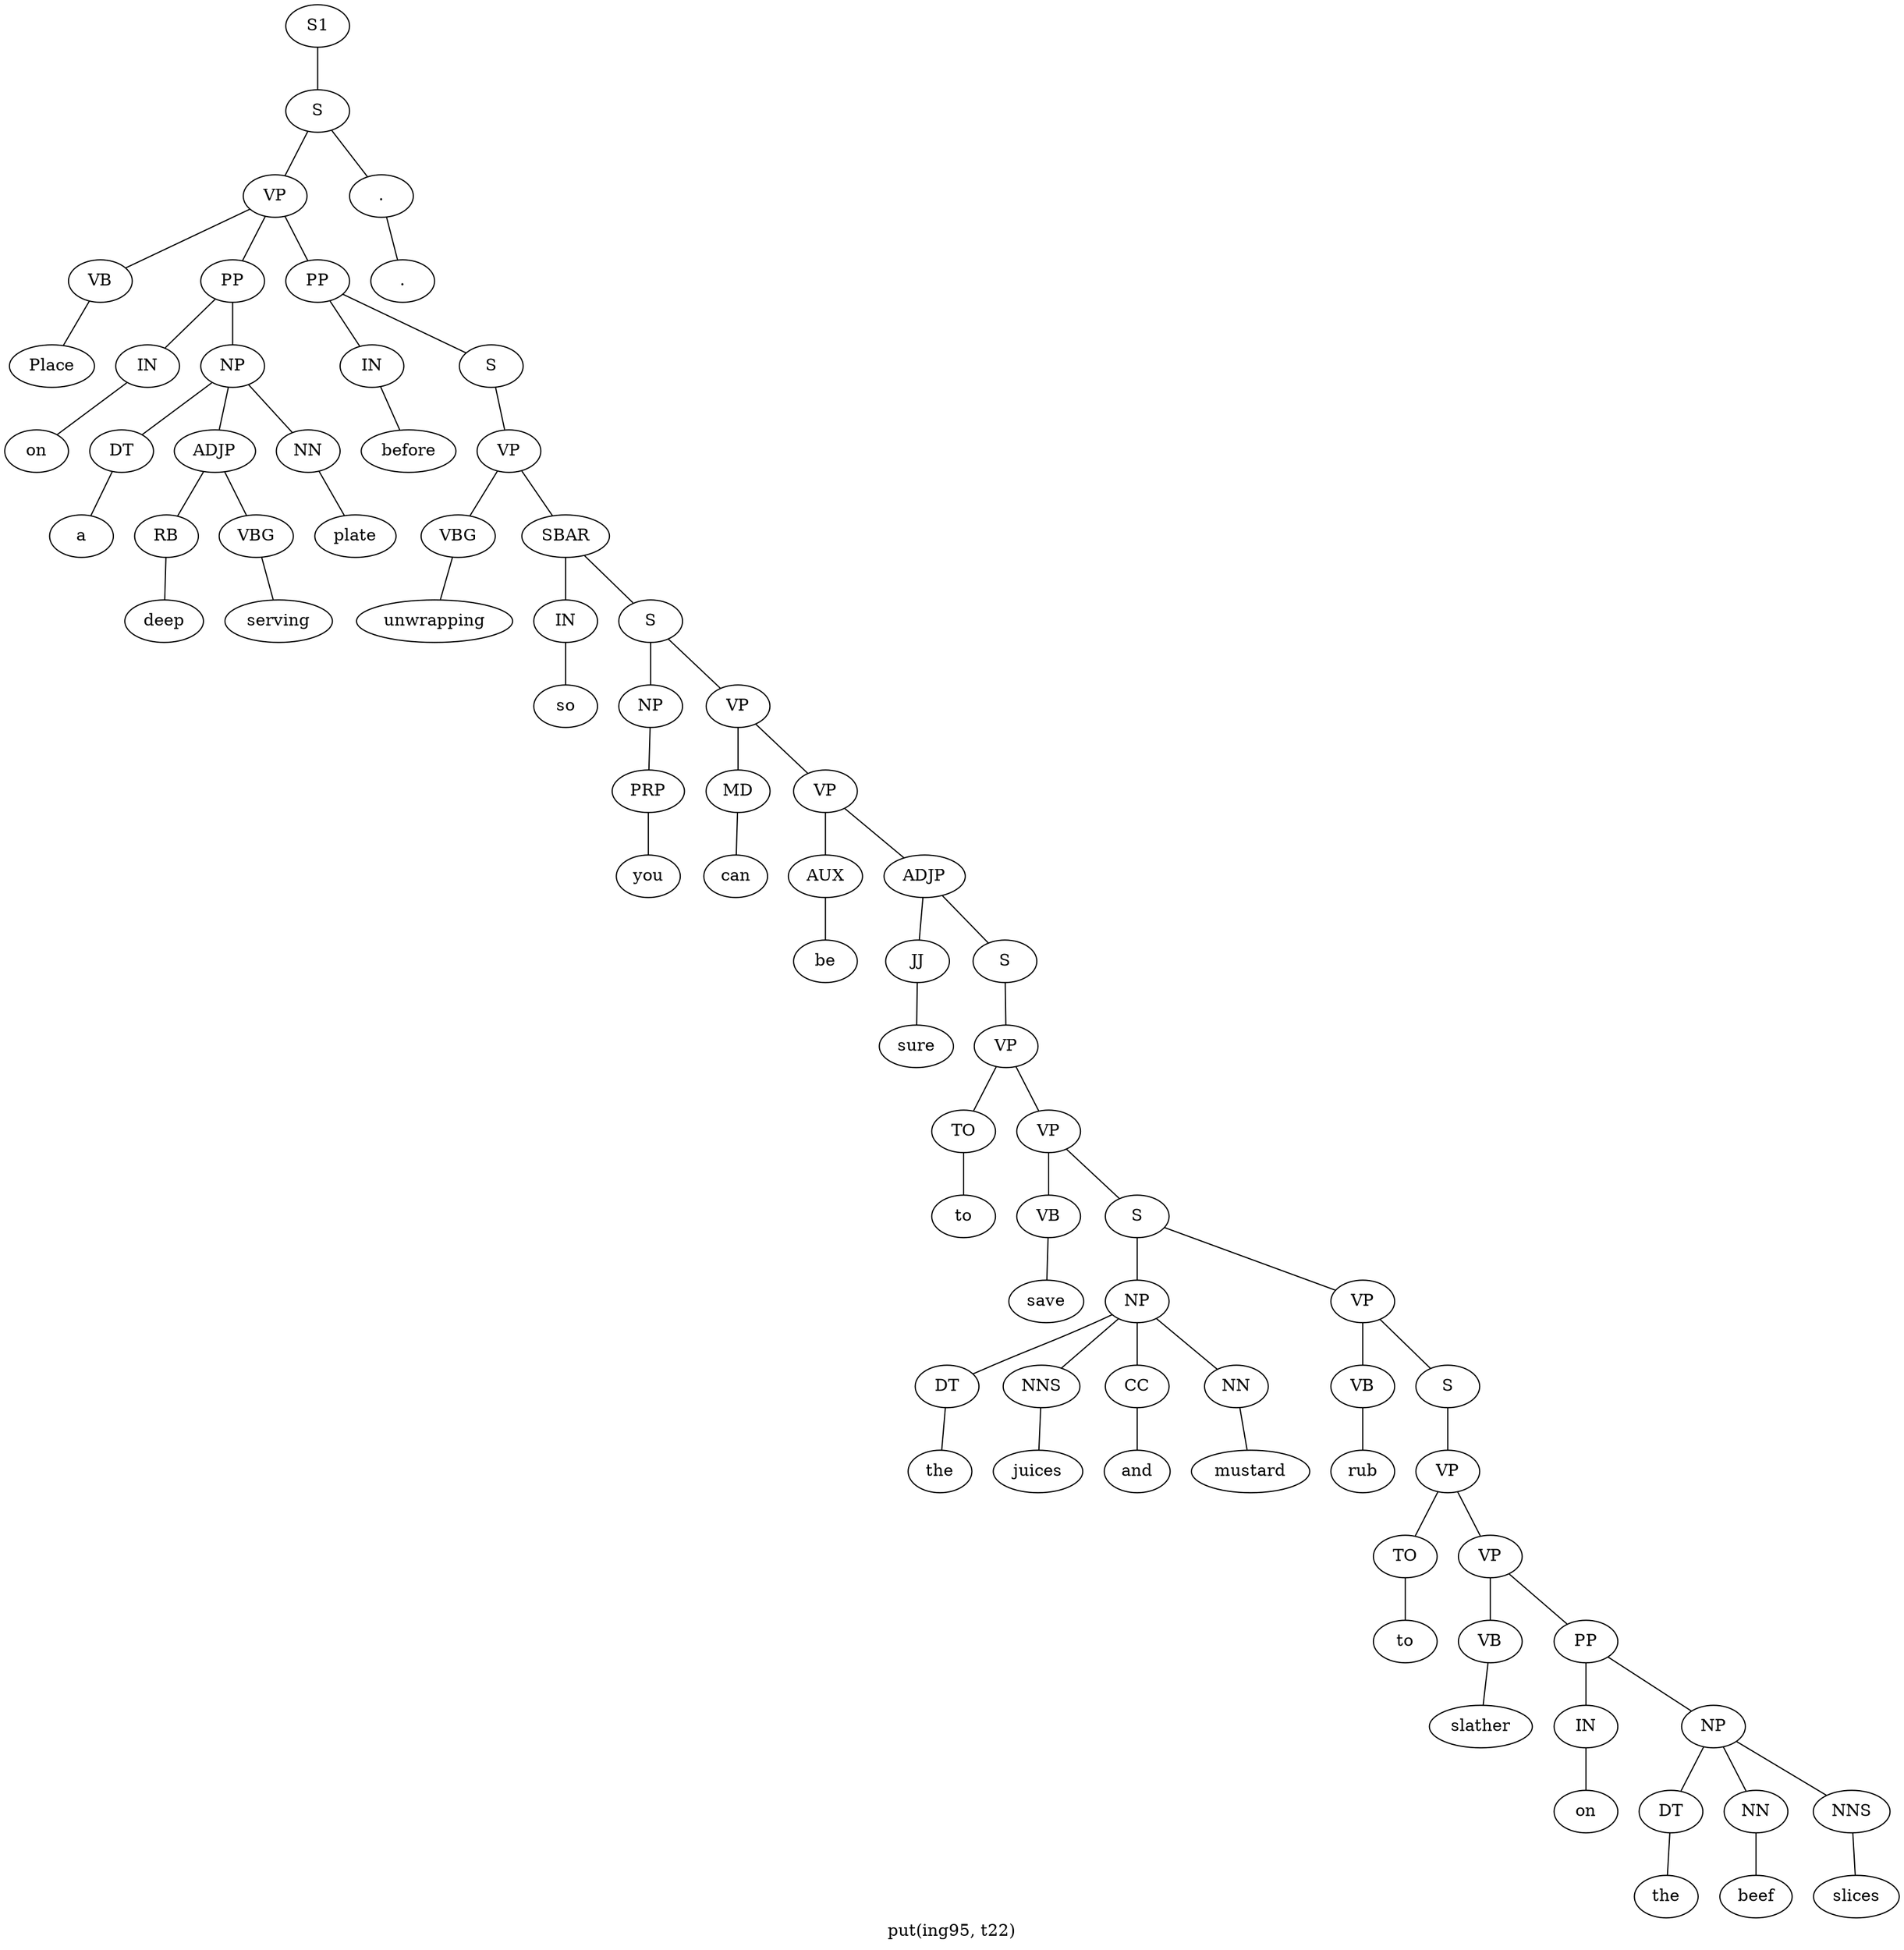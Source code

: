 graph SyntaxGraph {
	label = "put(ing95, t22)";
	Node0 [label="S1"];
	Node1 [label="S"];
	Node2 [label="VP"];
	Node3 [label="VB"];
	Node4 [label="Place"];
	Node5 [label="PP"];
	Node6 [label="IN"];
	Node7 [label="on"];
	Node8 [label="NP"];
	Node9 [label="DT"];
	Node10 [label="a"];
	Node11 [label="ADJP"];
	Node12 [label="RB"];
	Node13 [label="deep"];
	Node14 [label="VBG"];
	Node15 [label="serving"];
	Node16 [label="NN"];
	Node17 [label="plate"];
	Node18 [label="PP"];
	Node19 [label="IN"];
	Node20 [label="before"];
	Node21 [label="S"];
	Node22 [label="VP"];
	Node23 [label="VBG"];
	Node24 [label="unwrapping"];
	Node25 [label="SBAR"];
	Node26 [label="IN"];
	Node27 [label="so"];
	Node28 [label="S"];
	Node29 [label="NP"];
	Node30 [label="PRP"];
	Node31 [label="you"];
	Node32 [label="VP"];
	Node33 [label="MD"];
	Node34 [label="can"];
	Node35 [label="VP"];
	Node36 [label="AUX"];
	Node37 [label="be"];
	Node38 [label="ADJP"];
	Node39 [label="JJ"];
	Node40 [label="sure"];
	Node41 [label="S"];
	Node42 [label="VP"];
	Node43 [label="TO"];
	Node44 [label="to"];
	Node45 [label="VP"];
	Node46 [label="VB"];
	Node47 [label="save"];
	Node48 [label="S"];
	Node49 [label="NP"];
	Node50 [label="DT"];
	Node51 [label="the"];
	Node52 [label="NNS"];
	Node53 [label="juices"];
	Node54 [label="CC"];
	Node55 [label="and"];
	Node56 [label="NN"];
	Node57 [label="mustard"];
	Node58 [label="VP"];
	Node59 [label="VB"];
	Node60 [label="rub"];
	Node61 [label="S"];
	Node62 [label="VP"];
	Node63 [label="TO"];
	Node64 [label="to"];
	Node65 [label="VP"];
	Node66 [label="VB"];
	Node67 [label="slather"];
	Node68 [label="PP"];
	Node69 [label="IN"];
	Node70 [label="on"];
	Node71 [label="NP"];
	Node72 [label="DT"];
	Node73 [label="the"];
	Node74 [label="NN"];
	Node75 [label="beef"];
	Node76 [label="NNS"];
	Node77 [label="slices"];
	Node78 [label="."];
	Node79 [label="."];

	Node0 -- Node1;
	Node1 -- Node2;
	Node1 -- Node78;
	Node2 -- Node3;
	Node2 -- Node5;
	Node2 -- Node18;
	Node3 -- Node4;
	Node5 -- Node6;
	Node5 -- Node8;
	Node6 -- Node7;
	Node8 -- Node9;
	Node8 -- Node11;
	Node8 -- Node16;
	Node9 -- Node10;
	Node11 -- Node12;
	Node11 -- Node14;
	Node12 -- Node13;
	Node14 -- Node15;
	Node16 -- Node17;
	Node18 -- Node19;
	Node18 -- Node21;
	Node19 -- Node20;
	Node21 -- Node22;
	Node22 -- Node23;
	Node22 -- Node25;
	Node23 -- Node24;
	Node25 -- Node26;
	Node25 -- Node28;
	Node26 -- Node27;
	Node28 -- Node29;
	Node28 -- Node32;
	Node29 -- Node30;
	Node30 -- Node31;
	Node32 -- Node33;
	Node32 -- Node35;
	Node33 -- Node34;
	Node35 -- Node36;
	Node35 -- Node38;
	Node36 -- Node37;
	Node38 -- Node39;
	Node38 -- Node41;
	Node39 -- Node40;
	Node41 -- Node42;
	Node42 -- Node43;
	Node42 -- Node45;
	Node43 -- Node44;
	Node45 -- Node46;
	Node45 -- Node48;
	Node46 -- Node47;
	Node48 -- Node49;
	Node48 -- Node58;
	Node49 -- Node50;
	Node49 -- Node52;
	Node49 -- Node54;
	Node49 -- Node56;
	Node50 -- Node51;
	Node52 -- Node53;
	Node54 -- Node55;
	Node56 -- Node57;
	Node58 -- Node59;
	Node58 -- Node61;
	Node59 -- Node60;
	Node61 -- Node62;
	Node62 -- Node63;
	Node62 -- Node65;
	Node63 -- Node64;
	Node65 -- Node66;
	Node65 -- Node68;
	Node66 -- Node67;
	Node68 -- Node69;
	Node68 -- Node71;
	Node69 -- Node70;
	Node71 -- Node72;
	Node71 -- Node74;
	Node71 -- Node76;
	Node72 -- Node73;
	Node74 -- Node75;
	Node76 -- Node77;
	Node78 -- Node79;
}